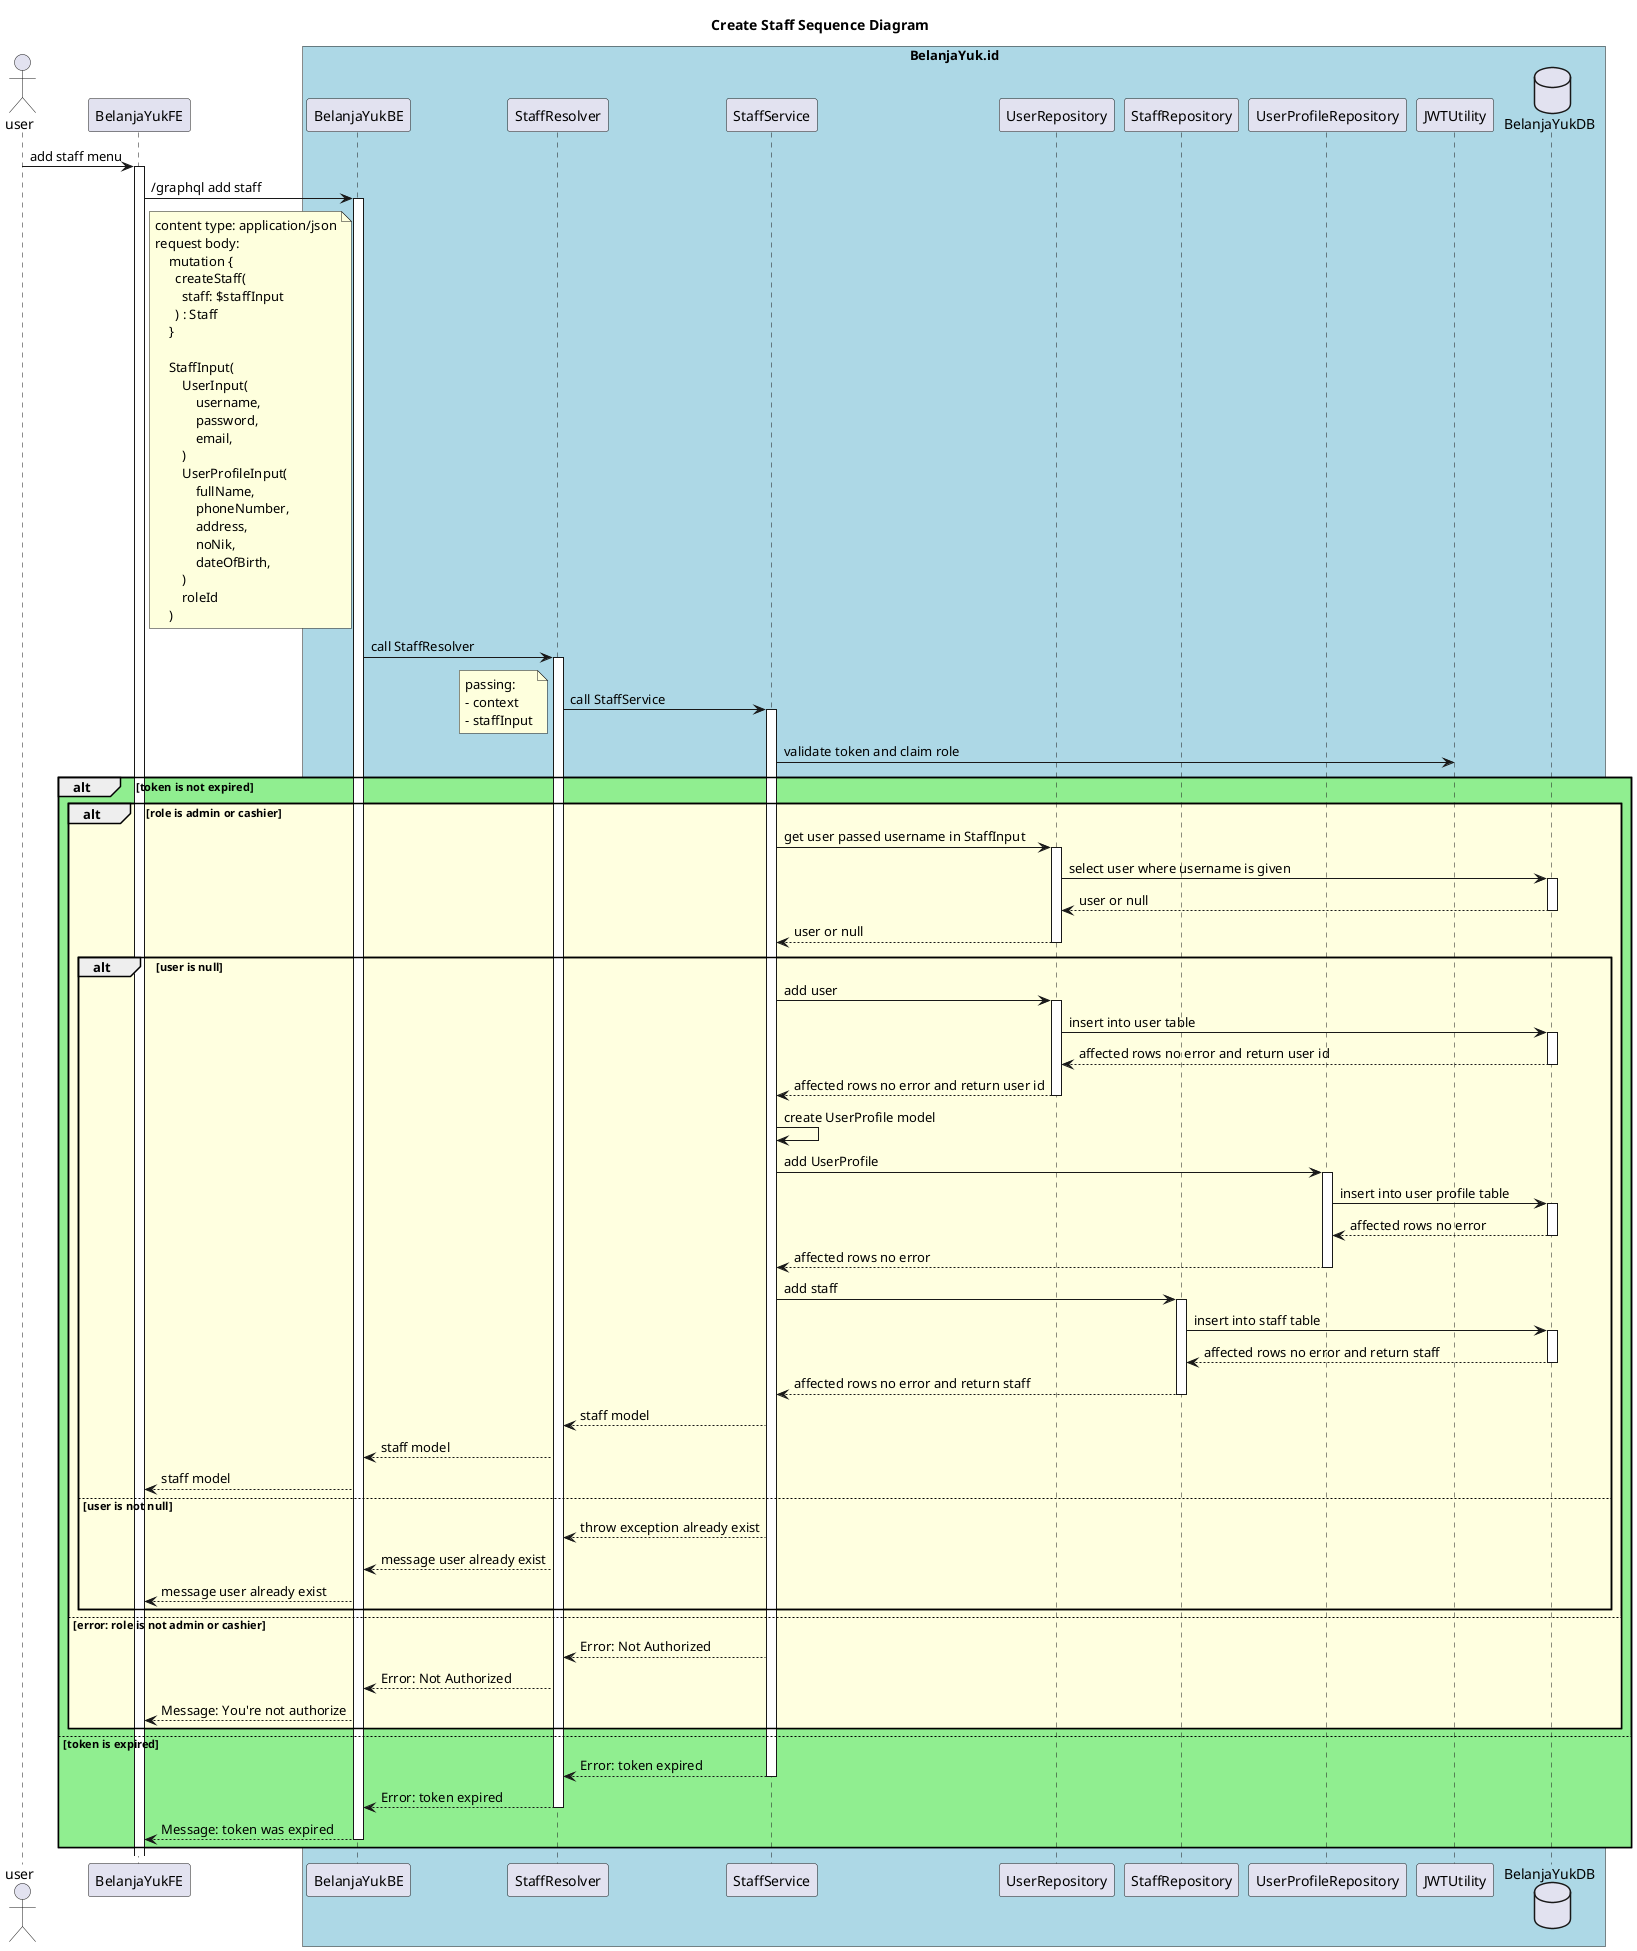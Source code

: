 @startuml
title: Create Staff Sequence Diagram
actor user
participant BelanjaYukFE
database BelanjaYukDB
box "BelanjaYuk.id" #LightBlue
participant BelanjaYukBE
participant StaffResolver
participant StaffService
participant UserRepository
participant StaffRepository
participant UserProfileRepository
participant JWTUtility
participant BelanjaYukDB
end box

user -> BelanjaYukFE ++ : add staff menu
BelanjaYukFE -> BelanjaYukBE ++ : /graphql add staff
    note right of BelanjaYukFE
    content type: application/json
    request body:
        mutation {
          createStaff(
            staff: $staffInput
          ) : Staff
        }

        StaffInput(
            UserInput(
                username,
                password,
                email,
            )
            UserProfileInput(
                fullName,
                phoneNumber,
                address,
                noNik,
                dateOfBirth,
            )
            roleId
        )
    end note
BelanjaYukBE -> StaffResolver ++ : call StaffResolver
StaffResolver -> StaffService ++ : call StaffService
    note left
    passing:
    - context
    - staffInput
    end note
StaffService -> JWTUtility: validate token and claim role
alt #LightGreen token is not expired
    alt #LightYellow role is admin or cashier
        StaffService -> UserRepository ++ : get user passed username in StaffInput
        UserRepository -> BelanjaYukDB ++ : select user where username is given
        BelanjaYukDB -->  UserRepository -- : user or null
        UserRepository --> StaffService -- : user or null
        alt user is null
            StaffService -> UserRepository ++ : add user
            UserRepository -> BelanjaYukDB ++ : insert into user table
            BelanjaYukDB --> UserRepository -- : affected rows no error and return user id
            UserRepository --> StaffService -- : affected rows no error and return user id
            StaffService -> StaffService : create UserProfile model
            StaffService -> UserProfileRepository ++ : add UserProfile
            UserProfileRepository -> BelanjaYukDB ++ : insert into user profile table
            BelanjaYukDB --> UserProfileRepository -- : affected rows no error
            UserProfileRepository --> StaffService -- : affected rows no error
            StaffService -> StaffRepository ++ : add staff
            StaffRepository -> BelanjaYukDB ++ : insert into staff table
            BelanjaYukDB --> StaffRepository -- : affected rows no error and return staff
            StaffRepository --> StaffService -- : affected rows no error and return staff
            StaffService --> StaffResolver : staff model
            StaffResolver --> BelanjaYukBE : staff model
            BelanjaYukBE --> BelanjaYukFE : staff model
            else user is not null
            StaffService --> StaffResolver: throw exception already exist
            StaffResolver --> BelanjaYukBE: message user already exist
            BelanjaYukBE --> BelanjaYukFE: message user already exist
        end alt
        else error: role is not admin or cashier
        StaffService --> StaffResolver : Error: Not Authorized
        StaffResolver --> BelanjaYukBE : Error: Not Authorized
        BelanjaYukBE --> BelanjaYukFE: Message: You're not authorize
    end alt
    else token is expired
    StaffService --> StaffResolver -- : Error: token expired
    StaffResolver --> BelanjaYukBE -- : Error: token expired
    BelanjaYukBE --> BelanjaYukFE -- : Message: token was expired
end alt
@enduml